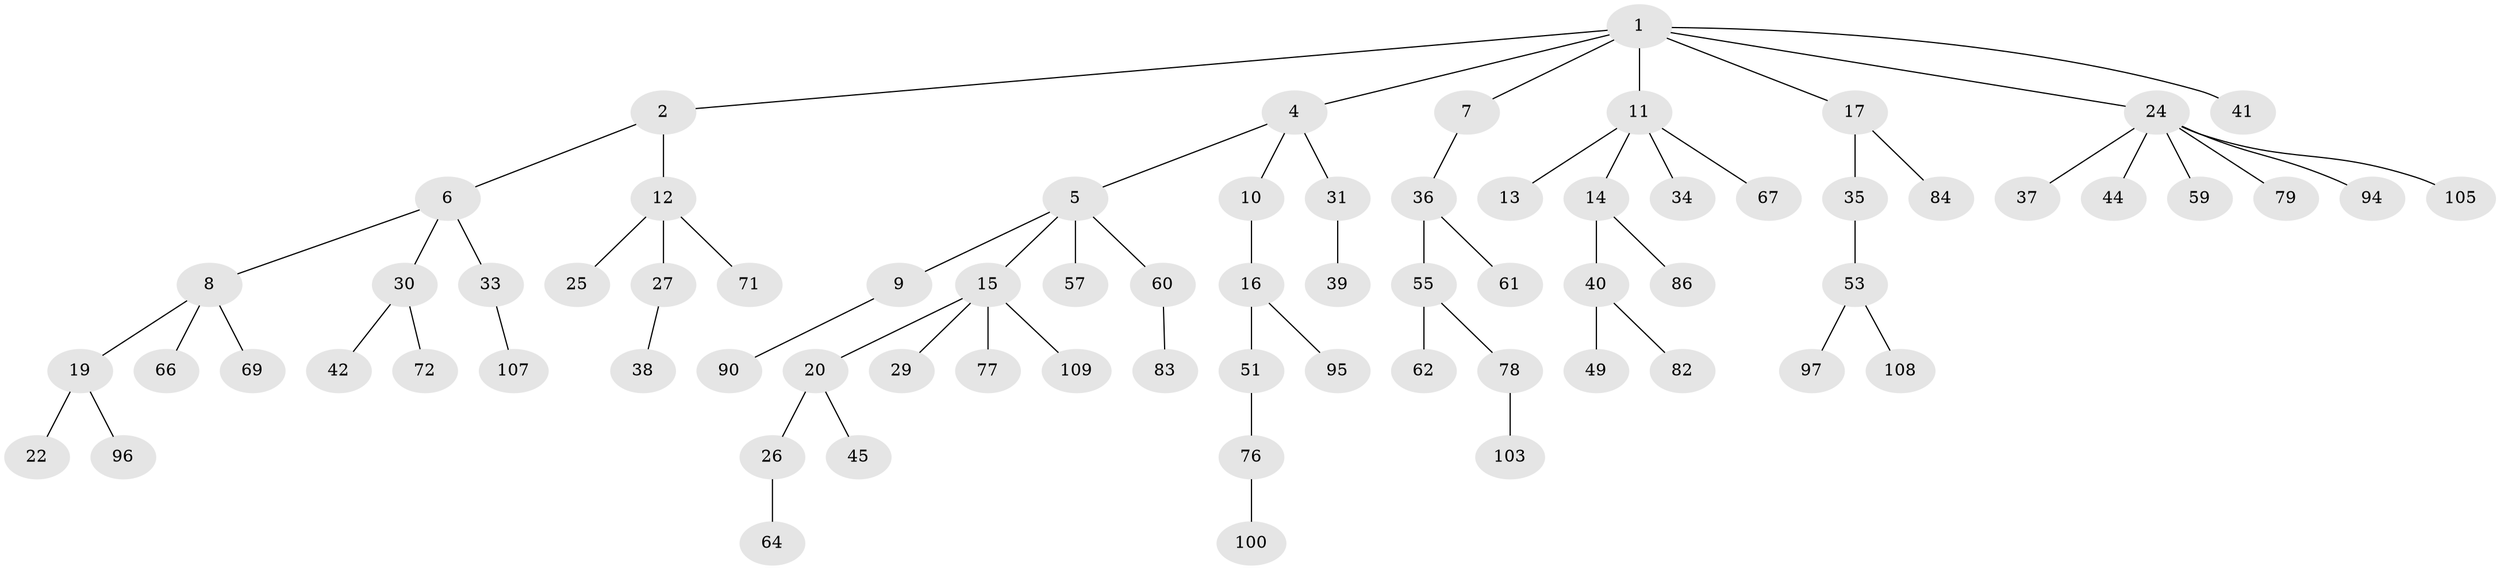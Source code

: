 // original degree distribution, {4: 0.07142857142857142, 5: 0.026785714285714284, 2: 0.32142857142857145, 3: 0.125, 6: 0.017857142857142856, 1: 0.4375}
// Generated by graph-tools (version 1.1) at 2025/42/03/06/25 10:42:02]
// undirected, 72 vertices, 71 edges
graph export_dot {
graph [start="1"]
  node [color=gray90,style=filled];
  1 [super="+3"];
  2 [super="+18"];
  4 [super="+85"];
  5 [super="+43"];
  6 [super="+28"];
  7;
  8 [super="+46"];
  9 [super="+88"];
  10;
  11 [super="+56"];
  12 [super="+23"];
  13 [super="+52"];
  14;
  15 [super="+47"];
  16 [super="+48"];
  17 [super="+21"];
  19;
  20 [super="+110"];
  22 [super="+68"];
  24 [super="+63"];
  25 [super="+58"];
  26;
  27 [super="+54"];
  29;
  30 [super="+32"];
  31 [super="+89"];
  33;
  34;
  35 [super="+75"];
  36 [super="+50"];
  37;
  38;
  39;
  40 [super="+65"];
  41;
  42;
  44;
  45 [super="+102"];
  49 [super="+92"];
  51;
  53 [super="+106"];
  55 [super="+70"];
  57;
  59 [super="+99"];
  60;
  61 [super="+74"];
  62 [super="+91"];
  64 [super="+73"];
  66;
  67 [super="+111"];
  69;
  71;
  72 [super="+81"];
  76;
  77 [super="+80"];
  78 [super="+112"];
  79 [super="+87"];
  82 [super="+101"];
  83;
  84;
  86;
  90 [super="+93"];
  94;
  95;
  96 [super="+98"];
  97 [super="+104"];
  100;
  103;
  105;
  107;
  108;
  109;
  1 -- 2;
  1 -- 11;
  1 -- 24;
  1 -- 17;
  1 -- 4;
  1 -- 7;
  1 -- 41;
  2 -- 6;
  2 -- 12;
  4 -- 5;
  4 -- 10;
  4 -- 31;
  5 -- 9;
  5 -- 15;
  5 -- 57;
  5 -- 60;
  6 -- 8;
  6 -- 33;
  6 -- 30;
  7 -- 36;
  8 -- 19;
  8 -- 69;
  8 -- 66;
  9 -- 90;
  10 -- 16;
  11 -- 13;
  11 -- 14;
  11 -- 34;
  11 -- 67;
  12 -- 25;
  12 -- 27;
  12 -- 71;
  14 -- 40;
  14 -- 86;
  15 -- 20;
  15 -- 29;
  15 -- 77;
  15 -- 109;
  16 -- 51;
  16 -- 95;
  17 -- 35;
  17 -- 84;
  19 -- 22;
  19 -- 96;
  20 -- 26;
  20 -- 45;
  24 -- 37;
  24 -- 44;
  24 -- 59;
  24 -- 94;
  24 -- 105;
  24 -- 79;
  26 -- 64;
  27 -- 38;
  30 -- 72;
  30 -- 42;
  31 -- 39;
  33 -- 107;
  35 -- 53;
  36 -- 61;
  36 -- 55;
  40 -- 49;
  40 -- 82;
  51 -- 76;
  53 -- 97;
  53 -- 108;
  55 -- 62;
  55 -- 78;
  60 -- 83;
  76 -- 100;
  78 -- 103;
}
